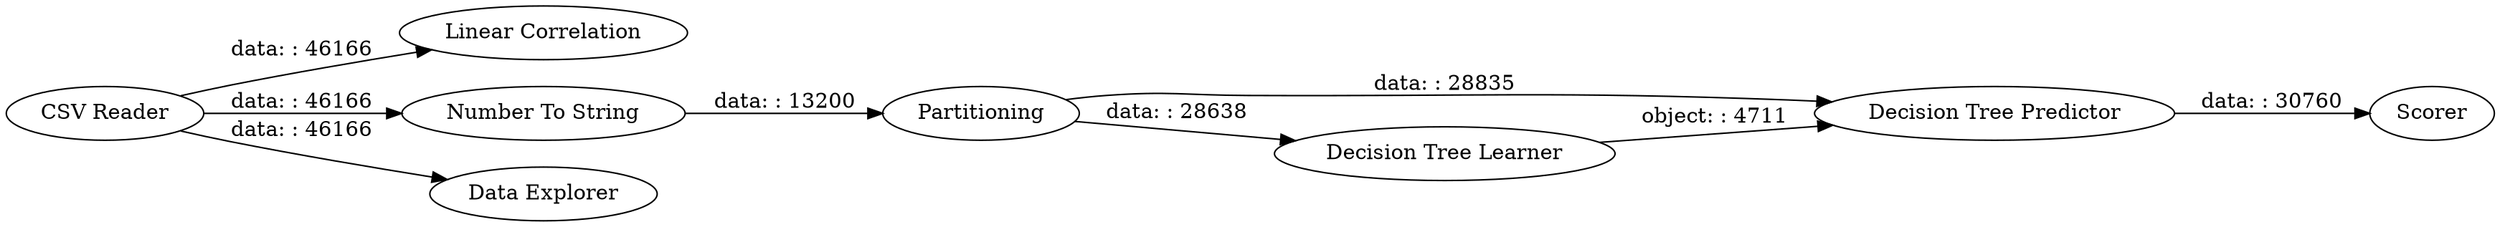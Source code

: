 digraph {
	"4659238544647519875_4" [label="Decision Tree Predictor"]
	"4659238544647519875_3" [label="Decision Tree Learner"]
	"4659238544647519875_2" [label="Linear Correlation"]
	"4659238544647519875_7" [label="Number To String"]
	"4659238544647519875_8" [label=Scorer]
	"4659238544647519875_6" [label="Data Explorer"]
	"4659238544647519875_1" [label="CSV Reader"]
	"4659238544647519875_5" [label=Partitioning]
	"4659238544647519875_3" -> "4659238544647519875_4" [label="object: : 4711"]
	"4659238544647519875_1" -> "4659238544647519875_7" [label="data: : 46166"]
	"4659238544647519875_1" -> "4659238544647519875_2" [label="data: : 46166"]
	"4659238544647519875_4" -> "4659238544647519875_8" [label="data: : 30760"]
	"4659238544647519875_1" -> "4659238544647519875_6" [label="data: : 46166"]
	"4659238544647519875_5" -> "4659238544647519875_3" [label="data: : 28638"]
	"4659238544647519875_7" -> "4659238544647519875_5" [label="data: : 13200"]
	"4659238544647519875_5" -> "4659238544647519875_4" [label="data: : 28835"]
	rankdir=LR
}

